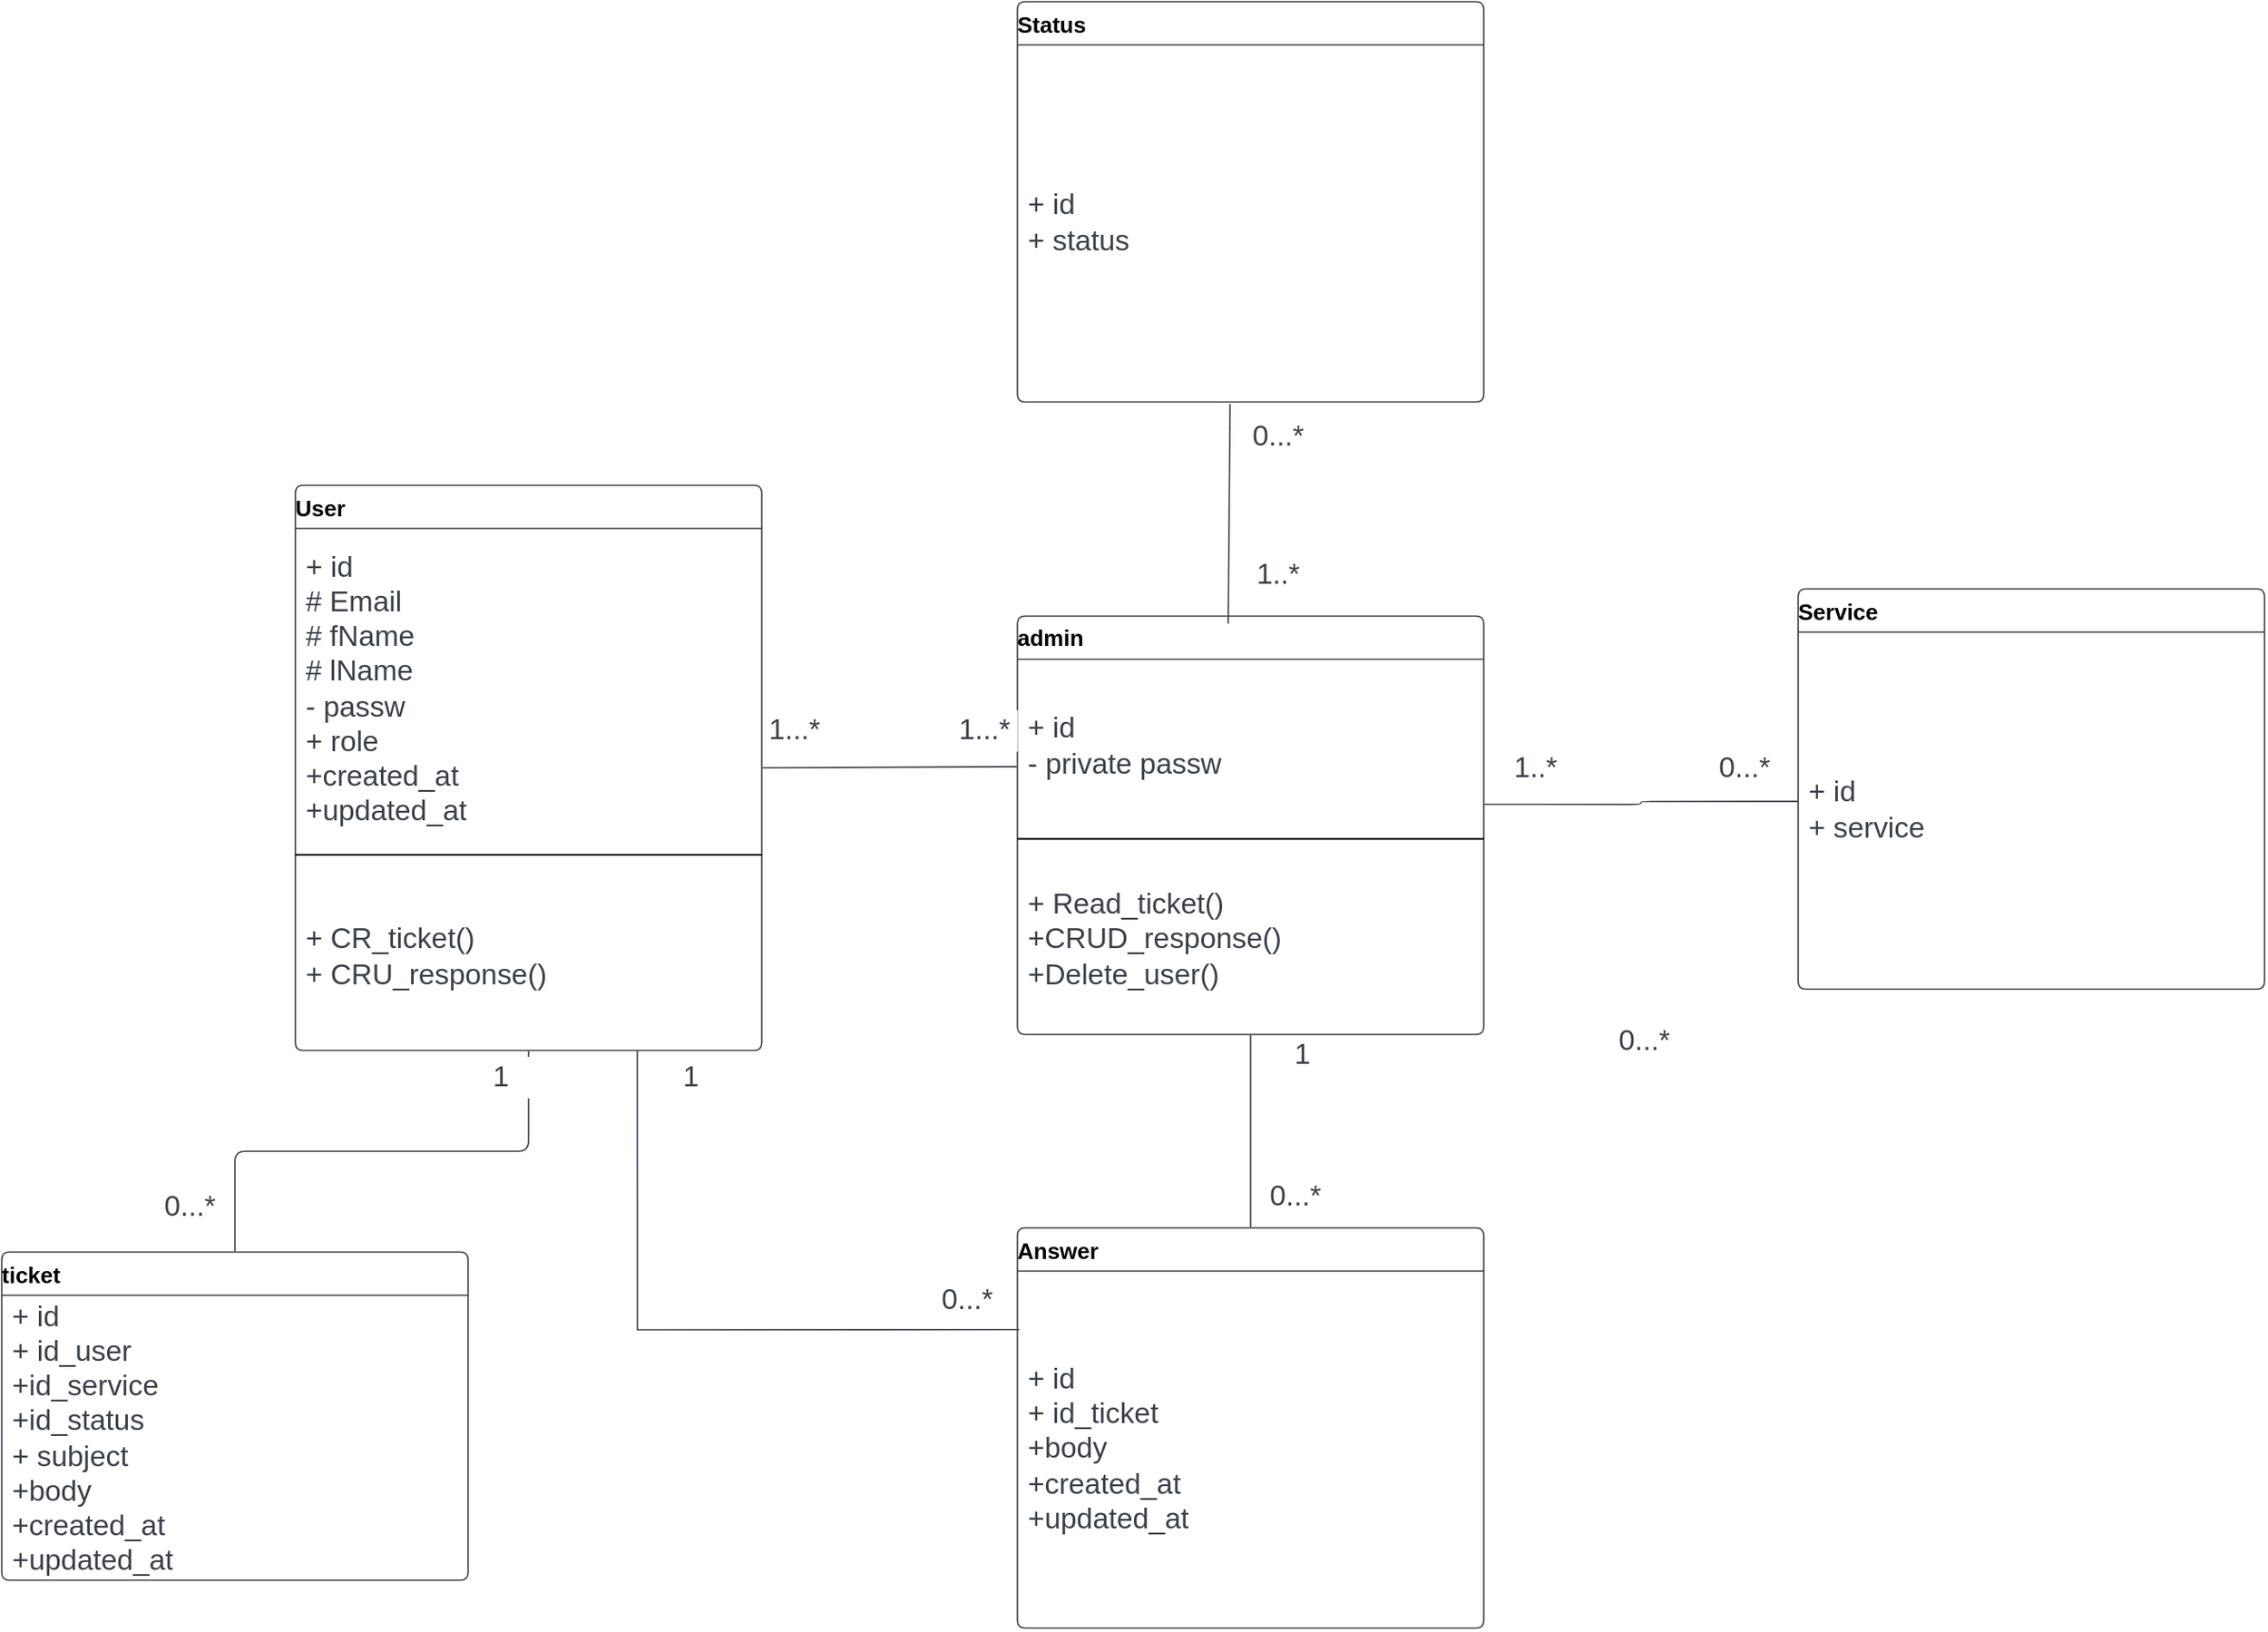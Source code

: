 <mxfile version="17.4.6" type="device"><diagram id="002VZU9uWCfu-alvEksO" name="Page-1"><mxGraphModel dx="1422" dy="762" grid="1" gridSize="10" guides="1" tooltips="1" connect="1" arrows="1" fold="1" page="1" pageScale="1" pageWidth="1920" pageHeight="1200" math="0" shadow="0"><root><mxCell id="0"/><mxCell id="1" parent="0"/><mxCell id="fe6omqBHhQKkiPWf_kOb-30" value="ticket" style="html=1;overflow=block;blockSpacing=1;swimlane;childLayout=stackLayout;horizontal=1;horizontalStack=0;resizeParent=1;resizeParentMax=0;resizeLast=0;collapsible=0;marginBottom=0;swimlaneFillColor=#ffffff;startSize=25;whiteSpace=wrap;fontSize=13;fontStyle=1;align=left;spacing=0;strokeColor=#3a414a;strokeOpacity=100;rounded=1;absoluteArcSize=1;arcSize=9;strokeWidth=0.8;" vertex="1" parent="1"><mxGeometry x="860" y="784" width="270" height="190" as="geometry"/></mxCell><mxCell id="fe6omqBHhQKkiPWf_kOb-31" value="+ id&lt;br&gt;+ id_user&lt;br&gt;+id_service&lt;br&gt;+id_status&lt;br&gt;+ subject&lt;br&gt;+body&lt;br&gt;+created_at&lt;br&gt;+updated_at" style="part=1;html=1;resizeHeight=0;strokeColor=none;fillColor=none;align=left;verticalAlign=middle;spacingLeft=4;spacingRight=4;overflow=hidden;rotatable=0;points=[[0,0.5],[1,0.5]];portConstraint=eastwest;swimlaneFillColor=#ffffff;strokeOpacity=100;whiteSpace=wrap;fontSize=16.7;fontColor=#3a414a;" vertex="1" parent="fe6omqBHhQKkiPWf_kOb-30"><mxGeometry y="25" width="270" height="165" as="geometry"/></mxCell><mxCell id="fe6omqBHhQKkiPWf_kOb-32" value="Service" style="html=1;overflow=block;blockSpacing=1;swimlane;childLayout=stackLayout;horizontal=1;horizontalStack=0;resizeParent=1;resizeParentMax=0;resizeLast=0;collapsible=0;marginBottom=0;swimlaneFillColor=#ffffff;startSize=25;whiteSpace=wrap;fontSize=13;fontStyle=1;align=left;spacing=0;strokeColor=#3a414a;strokeOpacity=100;rounded=1;absoluteArcSize=1;arcSize=9;strokeWidth=0.8;" vertex="1" parent="1"><mxGeometry x="1900" y="400" width="270" height="231.75" as="geometry"/></mxCell><mxCell id="fe6omqBHhQKkiPWf_kOb-33" value="+ id&lt;br&gt;+ service" style="part=1;html=1;resizeHeight=0;strokeColor=none;fillColor=none;align=left;verticalAlign=middle;spacingLeft=4;spacingRight=4;overflow=hidden;rotatable=0;points=[[0,0.5],[1,0.5]];portConstraint=eastwest;swimlaneFillColor=#ffffff;strokeOpacity=100;whiteSpace=wrap;fontSize=16.7;fontColor=#3a414a;" vertex="1" parent="fe6omqBHhQKkiPWf_kOb-32"><mxGeometry y="25" width="270" height="206.75" as="geometry"/></mxCell><mxCell id="fe6omqBHhQKkiPWf_kOb-34" value="Answer" style="html=1;overflow=block;blockSpacing=1;swimlane;childLayout=stackLayout;horizontal=1;horizontalStack=0;resizeParent=1;resizeParentMax=0;resizeLast=0;collapsible=0;marginBottom=0;swimlaneFillColor=#ffffff;startSize=25;whiteSpace=wrap;fontSize=13;fontStyle=1;align=left;spacing=0;strokeColor=#3a414a;strokeOpacity=100;rounded=1;absoluteArcSize=1;arcSize=9;strokeWidth=0.8;" vertex="1" parent="1"><mxGeometry x="1448" y="770" width="270" height="231.75" as="geometry"/></mxCell><mxCell id="fe6omqBHhQKkiPWf_kOb-35" value="+ id&lt;br&gt;+ id_ticket&lt;br&gt;+body&lt;br&gt;+created_at&lt;br&gt;+updated_at" style="part=1;html=1;resizeHeight=0;strokeColor=none;fillColor=none;align=left;verticalAlign=middle;spacingLeft=4;spacingRight=4;overflow=hidden;rotatable=0;points=[[0,0.5],[1,0.5]];portConstraint=eastwest;swimlaneFillColor=#ffffff;strokeOpacity=100;whiteSpace=wrap;fontSize=16.7;fontColor=#3a414a;" vertex="1" parent="fe6omqBHhQKkiPWf_kOb-34"><mxGeometry y="25" width="270" height="206.75" as="geometry"/></mxCell><UserObject label="" lucidchartObjectId="S8y-hMmsRrGf" id="fe6omqBHhQKkiPWf_kOb-36"><mxCell style="html=1;jettySize=18;whiteSpace=wrap;fontSize=13;strokeColor=#3a414a;strokeOpacity=100;strokeWidth=0.8;rounded=0;startArrow=none;endArrow=none;exitX=1.001;exitY=0.5;exitPerimeter=0;entryX=-0.001;entryY=0.36;entryPerimeter=0;" edge="1" parent="1" source="fe6omqBHhQKkiPWf_kOb-51" target="fe6omqBHhQKkiPWf_kOb-47"><mxGeometry width="100" height="100" relative="1" as="geometry"><Array as="points"/></mxGeometry></mxCell></UserObject><UserObject label="" lucidchartObjectId="S8y-eroS7oVf" id="fe6omqBHhQKkiPWf_kOb-37"><mxCell style="html=1;jettySize=18;whiteSpace=wrap;fontSize=13;strokeColor=#3a414a;strokeOpacity=100;strokeWidth=0.8;rounded=0;startArrow=none;endArrow=none;exitX=0.5;exitY=-0.002;exitPerimeter=0;entryX=0.5;entryY=1.001;entryPerimeter=0;" edge="1" parent="1" source="fe6omqBHhQKkiPWf_kOb-34" target="fe6omqBHhQKkiPWf_kOb-47"><mxGeometry width="100" height="100" relative="1" as="geometry"><Array as="points"/></mxGeometry></mxCell></UserObject><UserObject label="1...*" lucidchartObjectId="S8y-MHVq.haC" id="fe6omqBHhQKkiPWf_kOb-38"><mxCell style="html=1;overflow=block;blockSpacing=1;whiteSpace=wrap;fontSize=16.7;fontColor=#3a414a;spacing=0;fillColor=#ffffff;strokeWidth=1.5;strokeColor=none;" vertex="1" parent="1"><mxGeometry x="1300" y="470" width="38" height="24" as="geometry"/></mxCell></UserObject><UserObject label="" lucidchartObjectId="S8y-cQMw9Glu" id="fe6omqBHhQKkiPWf_kOb-39"><mxCell style="html=1;jettySize=18;whiteSpace=wrap;fontSize=13;strokeColor=#3a414a;strokeOpacity=100;strokeWidth=0.8;rounded=1;arcSize=12;edgeStyle=orthogonalEdgeStyle;startArrow=none;endArrow=none;exitX=1.001;exitY=0.45;exitPerimeter=0;entryX=-0.001;entryY=0.531;entryPerimeter=0;" edge="1" parent="1" source="fe6omqBHhQKkiPWf_kOb-47" target="fe6omqBHhQKkiPWf_kOb-32"><mxGeometry width="100" height="100" relative="1" as="geometry"><Array as="points"/></mxGeometry></mxCell></UserObject><UserObject label="" lucidchartObjectId="S8y-_E6.3sXh" id="fe6omqBHhQKkiPWf_kOb-40"><mxCell style="html=1;jettySize=18;whiteSpace=wrap;fontSize=13;strokeColor=#3a414a;strokeOpacity=100;strokeWidth=0.8;rounded=1;arcSize=12;edgeStyle=orthogonalEdgeStyle;startArrow=none;endArrow=none;exitX=0.5;exitY=-0.002;exitPerimeter=0;entryX=0.5;entryY=1.001;entryPerimeter=0;" edge="1" parent="1" source="fe6omqBHhQKkiPWf_kOb-30" target="fe6omqBHhQKkiPWf_kOb-51"><mxGeometry width="100" height="100" relative="1" as="geometry"><Array as="points"/></mxGeometry></mxCell></UserObject><UserObject label="1" lucidchartObjectId="S8y-nrMZmyji" id="fe6omqBHhQKkiPWf_kOb-41"><mxCell style="html=1;overflow=block;blockSpacing=1;whiteSpace=wrap;fontSize=16.7;fontColor=#3a414a;spacing=0;fillColor=#ffffff;strokeWidth=1.5;strokeColor=none;" vertex="1" parent="1"><mxGeometry x="1130" y="670.75" width="38" height="24" as="geometry"/></mxCell></UserObject><UserObject label="0...*" lucidchartObjectId="S8y-uNRyxhzA" id="fe6omqBHhQKkiPWf_kOb-42"><mxCell style="html=1;overflow=block;blockSpacing=1;whiteSpace=wrap;fontSize=16.7;fontColor=#3a414a;spacing=0;fillColor=#ffffff;strokeWidth=1.5;strokeColor=none;" vertex="1" parent="1"><mxGeometry x="1189" y="597" width="38" height="24" as="geometry"/></mxCell></UserObject><UserObject label="0...*" lucidchartObjectId="S8y-yMsxllLQ" id="fe6omqBHhQKkiPWf_kOb-43"><mxCell style="html=1;overflow=block;blockSpacing=1;whiteSpace=wrap;fontSize=16.7;fontColor=#3a414a;spacing=0;fillColor=#ffffff;strokeWidth=1.5;strokeColor=none;" vertex="1" parent="1"><mxGeometry x="1400" y="800" width="38" height="24" as="geometry"/></mxCell></UserObject><UserObject label="1" lucidchartObjectId="S8y-s9BIuuvY" id="fe6omqBHhQKkiPWf_kOb-44"><mxCell style="html=1;overflow=block;blockSpacing=1;whiteSpace=wrap;fontSize=16.7;fontColor=#3a414a;spacing=0;fillColor=#ffffff;strokeWidth=1.5;strokeColor=none;" vertex="1" parent="1"><mxGeometry x="1594" y="658" width="38" height="24" as="geometry"/></mxCell></UserObject><UserObject label="1..*" lucidchartObjectId="S8y-rls5b-04" id="fe6omqBHhQKkiPWf_kOb-45"><mxCell style="html=1;overflow=block;blockSpacing=1;whiteSpace=wrap;fontSize=16.7;fontColor=#3a414a;spacing=0;fillColor=#ffffff;strokeWidth=1.5;strokeColor=none;" vertex="1" parent="1"><mxGeometry x="1729" y="491.63" width="38" height="24" as="geometry"/></mxCell></UserObject><UserObject label="0...*" lucidchartObjectId="S8y-ZMZ8KCeS" id="fe6omqBHhQKkiPWf_kOb-46"><mxCell style="html=1;overflow=block;blockSpacing=1;whiteSpace=wrap;fontSize=16.7;fontColor=#3a414a;spacing=0;fillColor=#ffffff;strokeWidth=1.5;strokeColor=none;" vertex="1" parent="1"><mxGeometry x="1850" y="491.63" width="38" height="24" as="geometry"/></mxCell></UserObject><mxCell id="fe6omqBHhQKkiPWf_kOb-47" value="admin" style="html=1;overflow=block;blockSpacing=1;swimlane;childLayout=stackLayout;horizontal=1;horizontalStack=0;resizeParent=1;resizeParentMax=0;resizeLast=0;collapsible=0;marginBottom=0;swimlaneFillColor=#ffffff;startSize=25;whiteSpace=wrap;fontSize=13;fontStyle=1;align=left;spacing=0;strokeColor=#3a414a;strokeOpacity=100;rounded=1;absoluteArcSize=1;arcSize=9;strokeWidth=0.8;" vertex="1" parent="1"><mxGeometry x="1448" y="415.75" width="270" height="242.25" as="geometry"/></mxCell><mxCell id="fe6omqBHhQKkiPWf_kOb-48" value="+ id&lt;br&gt;- private passw" style="part=1;html=1;resizeHeight=0;strokeColor=none;fillColor=none;align=left;verticalAlign=middle;spacingLeft=4;spacingRight=4;overflow=hidden;rotatable=0;points=[[0,0.5],[1,0.5]];portConstraint=eastwest;swimlaneFillColor=#ffffff;strokeOpacity=100;whiteSpace=wrap;fontSize=16.7;fontColor=#3a414a;" vertex="1" parent="fe6omqBHhQKkiPWf_kOb-47"><mxGeometry y="25" width="270" height="100" as="geometry"/></mxCell><mxCell id="fe6omqBHhQKkiPWf_kOb-49" value="" style="line;strokeWidth=1;fillColor=none;align=left;verticalAlign=middle;spacingTop=-1;spacingLeft=3;spacingRight=3;rotatable=0;labelPosition=right;points=[];portConstraint=eastwest;" vertex="1" parent="fe6omqBHhQKkiPWf_kOb-47"><mxGeometry y="125" width="270" height="8" as="geometry"/></mxCell><mxCell id="fe6omqBHhQKkiPWf_kOb-50" value="+ Read_ticket()&lt;br&gt;+CRUD_response()&lt;br&gt;+Delete_user()&lt;br&gt;" style="part=1;html=1;resizeHeight=0;strokeColor=none;fillColor=none;align=left;verticalAlign=middle;spacingLeft=4;spacingRight=4;overflow=hidden;rotatable=0;points=[[0,0.5],[1,0.5]];portConstraint=eastwest;swimlaneFillColor=#ffffff;strokeOpacity=100;whiteSpace=wrap;fontSize=16.7;fontColor=#3a414a;" vertex="1" parent="fe6omqBHhQKkiPWf_kOb-47"><mxGeometry y="133" width="270" height="109.25" as="geometry"/></mxCell><mxCell id="fe6omqBHhQKkiPWf_kOb-51" value="User" style="html=1;overflow=block;blockSpacing=1;swimlane;childLayout=stackLayout;horizontal=1;horizontalStack=0;resizeParent=1;resizeParentMax=0;resizeLast=0;collapsible=0;marginBottom=0;swimlaneFillColor=#ffffff;startSize=25;whiteSpace=wrap;fontSize=13;fontStyle=1;align=left;spacing=0;strokeColor=#3a414a;strokeOpacity=100;rounded=1;absoluteArcSize=1;arcSize=9;strokeWidth=0.8;" vertex="1" parent="1"><mxGeometry x="1030" y="340" width="270" height="327.25" as="geometry"/></mxCell><mxCell id="fe6omqBHhQKkiPWf_kOb-52" value="+ id&lt;br&gt;# Email&lt;br&gt;# fName&lt;br&gt;# lName&lt;br&gt;- passw&lt;br&gt;+ role&lt;br&gt;+created_at&lt;br&gt;+updated_at" style="part=1;html=1;resizeHeight=0;strokeColor=none;fillColor=none;align=left;verticalAlign=middle;spacingLeft=4;spacingRight=4;overflow=hidden;rotatable=0;points=[[0,0.5],[1,0.5]];portConstraint=eastwest;swimlaneFillColor=#ffffff;strokeOpacity=100;whiteSpace=wrap;fontSize=16.7;fontColor=#3a414a;" vertex="1" parent="fe6omqBHhQKkiPWf_kOb-51"><mxGeometry y="25" width="270" height="185" as="geometry"/></mxCell><mxCell id="fe6omqBHhQKkiPWf_kOb-53" value="" style="line;strokeWidth=1;fillColor=none;align=left;verticalAlign=middle;spacingTop=-1;spacingLeft=3;spacingRight=3;rotatable=0;labelPosition=right;points=[];portConstraint=eastwest;" vertex="1" parent="fe6omqBHhQKkiPWf_kOb-51"><mxGeometry y="210" width="270" height="8" as="geometry"/></mxCell><mxCell id="fe6omqBHhQKkiPWf_kOb-54" value="+ CR_ticket()&lt;br&gt;+ CRU_response()" style="part=1;html=1;resizeHeight=0;strokeColor=none;fillColor=none;align=left;verticalAlign=middle;spacingLeft=4;spacingRight=4;overflow=hidden;rotatable=0;points=[[0,0.5],[1,0.5]];portConstraint=eastwest;swimlaneFillColor=#ffffff;strokeOpacity=100;whiteSpace=wrap;fontSize=16.7;fontColor=#3a414a;" vertex="1" parent="fe6omqBHhQKkiPWf_kOb-51"><mxGeometry y="218" width="270" height="109.25" as="geometry"/></mxCell><UserObject label="1...*" lucidchartObjectId="S8y-7nhKD0YZ" id="fe6omqBHhQKkiPWf_kOb-55"><mxCell style="html=1;overflow=block;blockSpacing=1;whiteSpace=wrap;fontSize=16.7;fontColor=#3a414a;spacing=0;fillColor=#ffffff;strokeWidth=1.5;strokeColor=none;" vertex="1" parent="1"><mxGeometry x="1410" y="470" width="38" height="24" as="geometry"/></mxCell></UserObject><UserObject label="0...*" lucidchartObjectId="S8y-cLbmVry5" id="fe6omqBHhQKkiPWf_kOb-56"><mxCell style="html=1;overflow=block;blockSpacing=1;whiteSpace=wrap;fontSize=16.7;fontColor=#3a414a;spacing=0;fillColor=#ffffff;strokeWidth=1.5;strokeColor=none;" vertex="1" parent="1"><mxGeometry x="950" y="746" width="38" height="24" as="geometry"/></mxCell></UserObject><UserObject label="0...*" lucidchartObjectId="~..~M1Ojfvhs" id="fe6omqBHhQKkiPWf_kOb-57"><mxCell style="html=1;overflow=block;blockSpacing=1;whiteSpace=wrap;fontSize=16.7;fontColor=#3a414a;spacing=0;fillColor=#ffffff;strokeWidth=1.5;strokeColor=none;" vertex="1" parent="1"><mxGeometry x="1792" y="650" width="38" height="24" as="geometry"/></mxCell></UserObject><mxCell id="fe6omqBHhQKkiPWf_kOb-58" value="Status" style="html=1;overflow=block;blockSpacing=1;swimlane;childLayout=stackLayout;horizontal=1;horizontalStack=0;resizeParent=1;resizeParentMax=0;resizeLast=0;collapsible=0;marginBottom=0;swimlaneFillColor=#ffffff;startSize=25;whiteSpace=wrap;fontSize=13;fontStyle=1;align=left;spacing=0;strokeColor=#3a414a;strokeOpacity=100;rounded=1;absoluteArcSize=1;arcSize=9;strokeWidth=0.8;" vertex="1" parent="1"><mxGeometry x="1448" y="60" width="270" height="231.75" as="geometry"/></mxCell><mxCell id="fe6omqBHhQKkiPWf_kOb-59" value="+ id&lt;br&gt;+ status" style="part=1;html=1;resizeHeight=0;strokeColor=none;fillColor=none;align=left;verticalAlign=middle;spacingLeft=4;spacingRight=4;overflow=hidden;rotatable=0;points=[[0,0.5],[1,0.5]];portConstraint=eastwest;swimlaneFillColor=#ffffff;strokeOpacity=100;whiteSpace=wrap;fontSize=16.7;fontColor=#3a414a;" vertex="1" parent="fe6omqBHhQKkiPWf_kOb-58"><mxGeometry y="25" width="270" height="206.75" as="geometry"/></mxCell><UserObject label="" lucidchartObjectId="S8y-eroS7oVf" id="fe6omqBHhQKkiPWf_kOb-60"><mxCell style="html=1;jettySize=18;whiteSpace=wrap;fontSize=13;strokeColor=#3a414a;strokeOpacity=100;strokeWidth=0.8;rounded=0;startArrow=none;endArrow=none;entryX=0.456;entryY=1.006;entryPerimeter=0;entryDx=0;entryDy=0;exitX=0.452;exitY=0.018;exitDx=0;exitDy=0;exitPerimeter=0;" edge="1" parent="1" source="fe6omqBHhQKkiPWf_kOb-47" target="fe6omqBHhQKkiPWf_kOb-59"><mxGeometry width="100" height="100" relative="1" as="geometry"><Array as="points"/><mxPoint x="1571" y="410" as="sourcePoint"/><mxPoint x="1570" y="321.752" as="targetPoint"/></mxGeometry></mxCell></UserObject><UserObject label="0...*" lucidchartObjectId="S8y-ZMZ8KCeS" id="fe6omqBHhQKkiPWf_kOb-62"><mxCell style="html=1;overflow=block;blockSpacing=1;whiteSpace=wrap;fontSize=16.7;fontColor=#3a414a;spacing=0;fillColor=#ffffff;strokeWidth=1.5;strokeColor=none;" vertex="1" parent="1"><mxGeometry x="1580" y="300" width="38" height="24" as="geometry"/></mxCell></UserObject><UserObject label="1..*" lucidchartObjectId="S8y-rls5b-04" id="fe6omqBHhQKkiPWf_kOb-63"><mxCell style="html=1;overflow=block;blockSpacing=1;whiteSpace=wrap;fontSize=16.7;fontColor=#3a414a;spacing=0;fillColor=#ffffff;strokeWidth=1.5;strokeColor=none;" vertex="1" parent="1"><mxGeometry x="1580" y="380" width="38" height="24" as="geometry"/></mxCell></UserObject><UserObject label="" lucidchartObjectId="S8y-eroS7oVf" id="fe6omqBHhQKkiPWf_kOb-65"><mxCell style="html=1;jettySize=18;whiteSpace=wrap;fontSize=13;strokeColor=#3a414a;strokeOpacity=100;strokeWidth=0.8;rounded=0;startArrow=none;endArrow=none;exitX=0.004;exitY=0.164;exitPerimeter=0;entryX=0.733;entryY=0.998;entryPerimeter=0;entryDx=0;entryDy=0;exitDx=0;exitDy=0;" edge="1" parent="1" source="fe6omqBHhQKkiPWf_kOb-35" target="fe6omqBHhQKkiPWf_kOb-54"><mxGeometry width="100" height="100" relative="1" as="geometry"><Array as="points"><mxPoint x="1228" y="829"/></Array><mxPoint x="1593" y="779.536" as="sourcePoint"/><mxPoint x="1593" y="668.242" as="targetPoint"/></mxGeometry></mxCell></UserObject><UserObject label="1" lucidchartObjectId="S8y-s9BIuuvY" id="fe6omqBHhQKkiPWf_kOb-66"><mxCell style="html=1;overflow=block;blockSpacing=1;whiteSpace=wrap;fontSize=16.7;fontColor=#3a414a;spacing=0;fillColor=#ffffff;strokeWidth=1.5;strokeColor=none;" vertex="1" parent="1"><mxGeometry x="1240" y="670.75" width="38" height="24" as="geometry"/></mxCell></UserObject><UserObject label="0...*" lucidchartObjectId="S8y-yMsxllLQ" id="fe6omqBHhQKkiPWf_kOb-67"><mxCell style="html=1;overflow=block;blockSpacing=1;whiteSpace=wrap;fontSize=16.7;fontColor=#3a414a;spacing=0;fillColor=#ffffff;strokeWidth=1.5;strokeColor=none;" vertex="1" parent="1"><mxGeometry x="1590" y="740" width="38" height="24" as="geometry"/></mxCell></UserObject></root></mxGraphModel></diagram></mxfile>